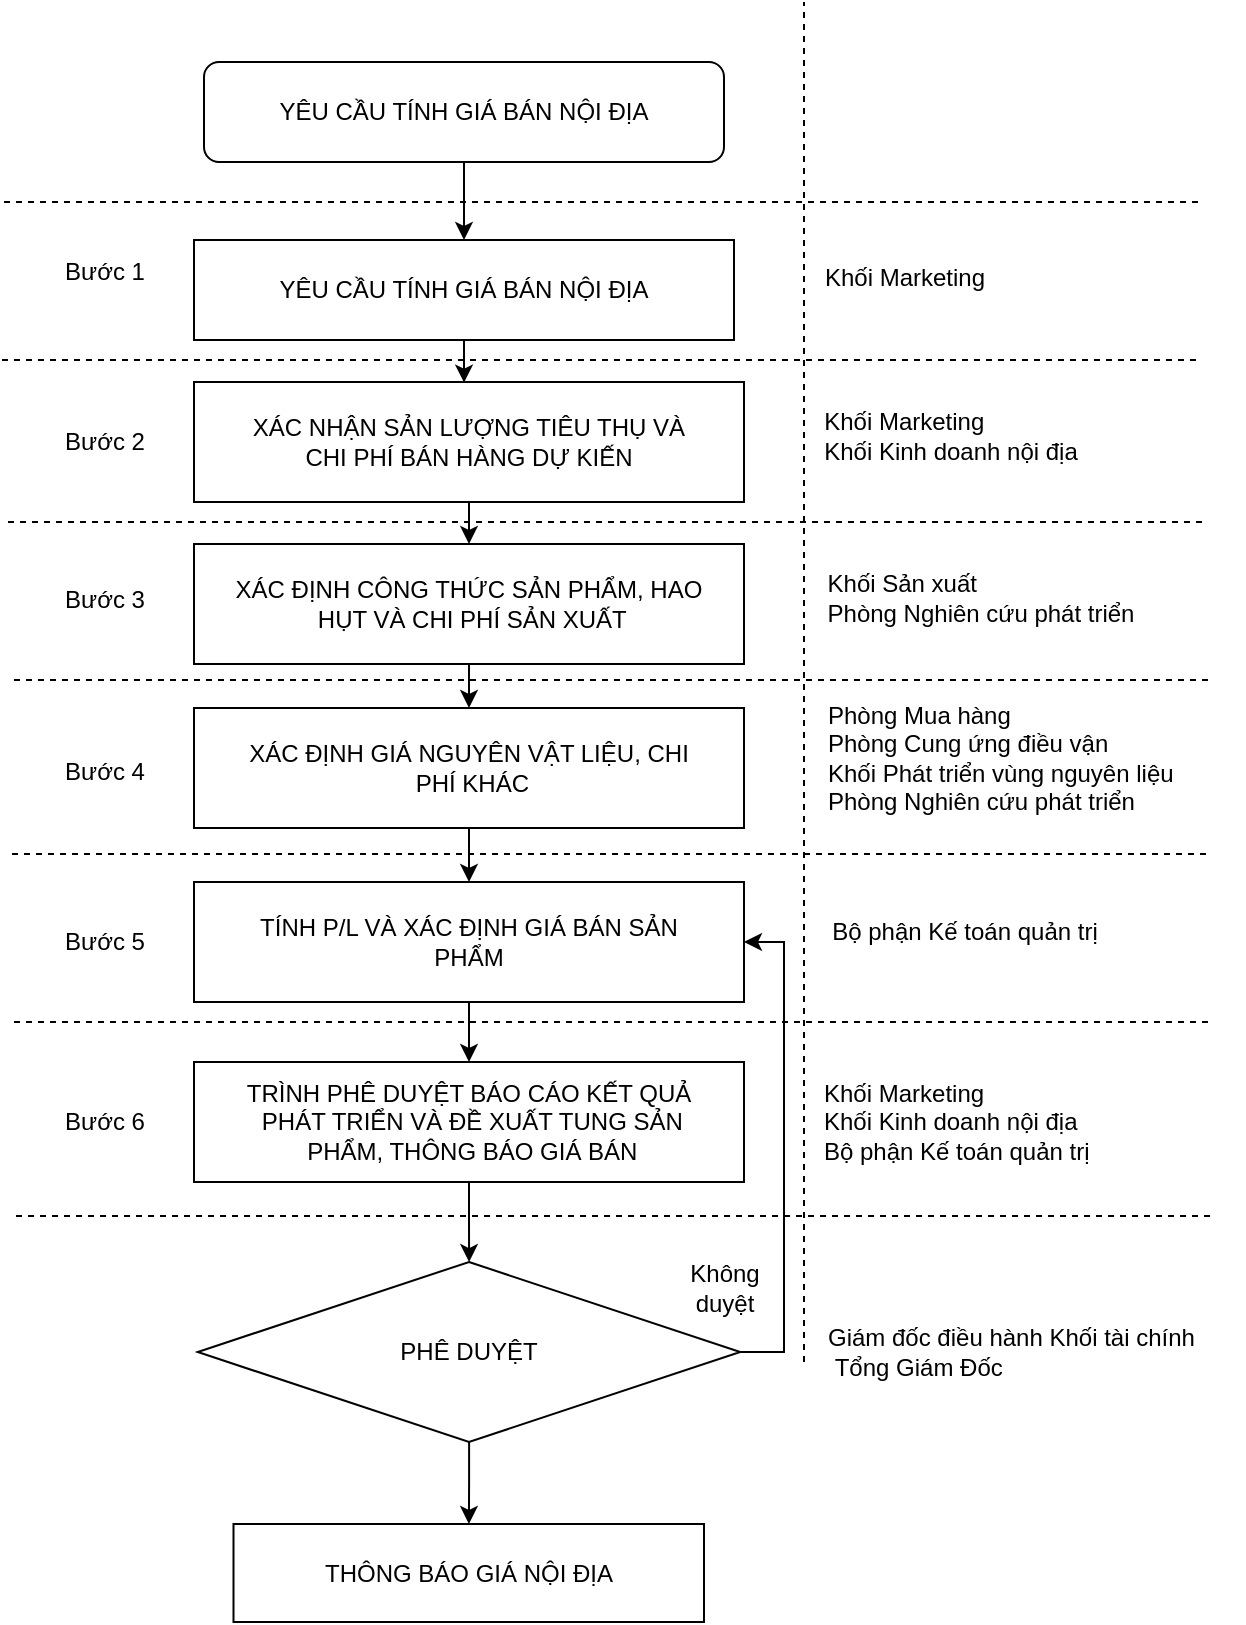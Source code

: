 <mxfile version="21.6.5" type="github">
  <diagram name="Page-1" id="uvOndeWruvvvZR6Uw-0f">
    <mxGraphModel dx="932" dy="966" grid="1" gridSize="10" guides="1" tooltips="1" connect="1" arrows="1" fold="1" page="1" pageScale="1" pageWidth="850" pageHeight="1100" math="0" shadow="0">
      <root>
        <mxCell id="0" />
        <mxCell id="1" parent="0" />
        <mxCell id="GvguotKBurzhwI0lxC1s-3" style="rounded=0;orthogonalLoop=1;jettySize=auto;html=1;entryX=0.5;entryY=0;entryDx=0;entryDy=0;" parent="1" source="GvguotKBurzhwI0lxC1s-1" target="GvguotKBurzhwI0lxC1s-2" edge="1">
          <mxGeometry relative="1" as="geometry" />
        </mxCell>
        <mxCell id="GvguotKBurzhwI0lxC1s-1" value="YÊU CẦU TÍNH GIÁ BÁN NỘI ĐỊA" style="rounded=1;whiteSpace=wrap;html=1;" parent="1" vertex="1">
          <mxGeometry x="310" y="70" width="260" height="50" as="geometry" />
        </mxCell>
        <mxCell id="GvguotKBurzhwI0lxC1s-9" style="edgeStyle=orthogonalEdgeStyle;rounded=0;orthogonalLoop=1;jettySize=auto;html=1;entryX=0.491;entryY=0.005;entryDx=0;entryDy=0;entryPerimeter=0;" parent="1" source="GvguotKBurzhwI0lxC1s-2" target="GvguotKBurzhwI0lxC1s-8" edge="1">
          <mxGeometry relative="1" as="geometry" />
        </mxCell>
        <mxCell id="GvguotKBurzhwI0lxC1s-2" value="YÊU CẦU TÍNH GIÁ BÁN NỘI ĐỊA" style="rounded=0;whiteSpace=wrap;html=1;" parent="1" vertex="1">
          <mxGeometry x="305" y="159" width="270" height="50" as="geometry" />
        </mxCell>
        <mxCell id="GvguotKBurzhwI0lxC1s-7" value="Bước 1" style="text;html=1;align=center;verticalAlign=middle;resizable=0;points=[];autosize=1;strokeColor=none;fillColor=none;" parent="1" vertex="1">
          <mxGeometry x="230" y="160" width="60" height="30" as="geometry" />
        </mxCell>
        <mxCell id="GvguotKBurzhwI0lxC1s-18" value="" style="edgeStyle=orthogonalEdgeStyle;rounded=0;orthogonalLoop=1;jettySize=auto;html=1;" parent="1" source="GvguotKBurzhwI0lxC1s-8" target="GvguotKBurzhwI0lxC1s-17" edge="1">
          <mxGeometry relative="1" as="geometry" />
        </mxCell>
        <mxCell id="GvguotKBurzhwI0lxC1s-8" value="XÁC NHẬN SẢN LƯỢNG TIÊU THỤ VÀ &lt;br&gt;CHI PHÍ BÁN HÀNG DỰ KIẾN" style="rounded=0;whiteSpace=wrap;html=1;" parent="1" vertex="1">
          <mxGeometry x="305" y="230" width="275" height="60" as="geometry" />
        </mxCell>
        <mxCell id="GvguotKBurzhwI0lxC1s-10" value="Bước 2" style="text;html=1;align=center;verticalAlign=middle;resizable=0;points=[];autosize=1;strokeColor=none;fillColor=none;" parent="1" vertex="1">
          <mxGeometry x="230" y="245" width="60" height="30" as="geometry" />
        </mxCell>
        <mxCell id="GvguotKBurzhwI0lxC1s-11" value="Khối Marketing" style="text;html=1;align=center;verticalAlign=middle;resizable=0;points=[];autosize=1;strokeColor=none;fillColor=none;" parent="1" vertex="1">
          <mxGeometry x="610" y="163" width="100" height="30" as="geometry" />
        </mxCell>
        <mxCell id="GvguotKBurzhwI0lxC1s-12" value="&lt;div style=&quot;text-align: left;&quot;&gt;&lt;span style=&quot;background-color: initial;&quot;&gt;Khối Marketing&amp;nbsp;&lt;/span&gt;&lt;/div&gt;Khối Kinh doanh nội địa" style="text;html=1;align=center;verticalAlign=middle;resizable=0;points=[];autosize=1;strokeColor=none;fillColor=none;" parent="1" vertex="1">
          <mxGeometry x="608" y="237" width="150" height="40" as="geometry" />
        </mxCell>
        <mxCell id="GvguotKBurzhwI0lxC1s-13" value="" style="endArrow=none;dashed=1;html=1;rounded=0;" parent="1" edge="1">
          <mxGeometry width="50" height="50" relative="1" as="geometry">
            <mxPoint x="610" y="720" as="sourcePoint" />
            <mxPoint x="610" y="40" as="targetPoint" />
          </mxGeometry>
        </mxCell>
        <mxCell id="GvguotKBurzhwI0lxC1s-14" value="" style="endArrow=none;dashed=1;html=1;rounded=0;" parent="1" edge="1">
          <mxGeometry width="50" height="50" relative="1" as="geometry">
            <mxPoint x="210" y="140" as="sourcePoint" />
            <mxPoint x="810" y="140" as="targetPoint" />
          </mxGeometry>
        </mxCell>
        <mxCell id="GvguotKBurzhwI0lxC1s-16" value="" style="endArrow=none;dashed=1;html=1;rounded=0;" parent="1" edge="1">
          <mxGeometry width="50" height="50" relative="1" as="geometry">
            <mxPoint x="209" y="219" as="sourcePoint" />
            <mxPoint x="809" y="219" as="targetPoint" />
          </mxGeometry>
        </mxCell>
        <mxCell id="GvguotKBurzhwI0lxC1s-24" value="" style="edgeStyle=orthogonalEdgeStyle;rounded=0;orthogonalLoop=1;jettySize=auto;html=1;" parent="1" source="GvguotKBurzhwI0lxC1s-17" target="GvguotKBurzhwI0lxC1s-23" edge="1">
          <mxGeometry relative="1" as="geometry" />
        </mxCell>
        <mxCell id="GvguotKBurzhwI0lxC1s-17" value="XÁC ĐỊNH CÔNG THỨC SẢN PHẨM, HAO&lt;br&gt;&amp;nbsp;HỤT VÀ CHI PHÍ SẢN XUẤT" style="whiteSpace=wrap;html=1;rounded=0;" parent="1" vertex="1">
          <mxGeometry x="305" y="311" width="275" height="60" as="geometry" />
        </mxCell>
        <mxCell id="GvguotKBurzhwI0lxC1s-19" value="Bước 3" style="text;html=1;align=center;verticalAlign=middle;resizable=0;points=[];autosize=1;strokeColor=none;fillColor=none;" parent="1" vertex="1">
          <mxGeometry x="230" y="324" width="60" height="30" as="geometry" />
        </mxCell>
        <mxCell id="GvguotKBurzhwI0lxC1s-20" value="&lt;div style=&quot;text-align: left;&quot;&gt;&lt;span style=&quot;background-color: initial;&quot;&gt;Khối Sản xuất&amp;nbsp;&lt;/span&gt;&lt;/div&gt;Phòng Nghiên cứu phát triển" style="text;html=1;align=center;verticalAlign=middle;resizable=0;points=[];autosize=1;strokeColor=none;fillColor=none;" parent="1" vertex="1">
          <mxGeometry x="608" y="318" width="180" height="40" as="geometry" />
        </mxCell>
        <mxCell id="GvguotKBurzhwI0lxC1s-22" value="" style="endArrow=none;dashed=1;html=1;rounded=0;" parent="1" edge="1">
          <mxGeometry width="50" height="50" relative="1" as="geometry">
            <mxPoint x="212" y="300" as="sourcePoint" />
            <mxPoint x="812" y="300" as="targetPoint" />
          </mxGeometry>
        </mxCell>
        <mxCell id="GvguotKBurzhwI0lxC1s-29" value="" style="edgeStyle=orthogonalEdgeStyle;rounded=0;orthogonalLoop=1;jettySize=auto;html=1;" parent="1" source="GvguotKBurzhwI0lxC1s-23" target="GvguotKBurzhwI0lxC1s-28" edge="1">
          <mxGeometry relative="1" as="geometry" />
        </mxCell>
        <mxCell id="GvguotKBurzhwI0lxC1s-23" value="XÁC ĐỊNH GIÁ NGUYÊN VẬT LIỆU, CHI&lt;br&gt;&amp;nbsp;PHÍ KHÁC" style="whiteSpace=wrap;html=1;rounded=0;" parent="1" vertex="1">
          <mxGeometry x="305" y="393" width="275" height="60" as="geometry" />
        </mxCell>
        <mxCell id="GvguotKBurzhwI0lxC1s-25" value="Bước 4" style="text;html=1;align=center;verticalAlign=middle;resizable=0;points=[];autosize=1;strokeColor=none;fillColor=none;" parent="1" vertex="1">
          <mxGeometry x="230" y="410" width="60" height="30" as="geometry" />
        </mxCell>
        <mxCell id="GvguotKBurzhwI0lxC1s-26" value="Phòng Mua hàng&lt;br&gt;Phòng Cung ứng điều vận&lt;br&gt;Khối Phát triển vùng nguyên liệu&lt;br&gt;&lt;div style=&quot;&quot;&gt;&lt;span style=&quot;background-color: initial;&quot;&gt;Phòng Nghiên cứu phát triển&lt;/span&gt;&lt;/div&gt;" style="text;html=1;align=left;verticalAlign=middle;resizable=0;points=[];autosize=1;strokeColor=none;fillColor=none;" parent="1" vertex="1">
          <mxGeometry x="620" y="383" width="200" height="70" as="geometry" />
        </mxCell>
        <mxCell id="GvguotKBurzhwI0lxC1s-27" value="" style="endArrow=none;dashed=1;html=1;rounded=0;" parent="1" edge="1">
          <mxGeometry width="50" height="50" relative="1" as="geometry">
            <mxPoint x="215" y="379" as="sourcePoint" />
            <mxPoint x="815" y="379" as="targetPoint" />
          </mxGeometry>
        </mxCell>
        <mxCell id="CQG0Qame6z4N-5B0I-5C-4" value="" style="edgeStyle=orthogonalEdgeStyle;rounded=0;orthogonalLoop=1;jettySize=auto;html=1;" edge="1" parent="1" source="GvguotKBurzhwI0lxC1s-28" target="CQG0Qame6z4N-5B0I-5C-3">
          <mxGeometry relative="1" as="geometry" />
        </mxCell>
        <mxCell id="GvguotKBurzhwI0lxC1s-28" value="TÍNH P/L VÀ XÁC ĐỊNH GIÁ BÁN SẢN &lt;br&gt;PHẨM" style="whiteSpace=wrap;html=1;rounded=0;" parent="1" vertex="1">
          <mxGeometry x="305" y="480" width="275" height="60" as="geometry" />
        </mxCell>
        <mxCell id="CQG0Qame6z4N-5B0I-5C-1" value="Bước 5" style="text;html=1;align=center;verticalAlign=middle;resizable=0;points=[];autosize=1;strokeColor=none;fillColor=none;" vertex="1" parent="1">
          <mxGeometry x="230" y="495" width="60" height="30" as="geometry" />
        </mxCell>
        <mxCell id="CQG0Qame6z4N-5B0I-5C-2" value="Bộ phận Kế toán quản trị" style="text;html=1;align=center;verticalAlign=middle;resizable=0;points=[];autosize=1;strokeColor=none;fillColor=none;" vertex="1" parent="1">
          <mxGeometry x="610" y="490" width="160" height="30" as="geometry" />
        </mxCell>
        <mxCell id="CQG0Qame6z4N-5B0I-5C-10" value="" style="edgeStyle=orthogonalEdgeStyle;rounded=0;orthogonalLoop=1;jettySize=auto;html=1;" edge="1" parent="1" source="CQG0Qame6z4N-5B0I-5C-3" target="CQG0Qame6z4N-5B0I-5C-9">
          <mxGeometry relative="1" as="geometry" />
        </mxCell>
        <mxCell id="CQG0Qame6z4N-5B0I-5C-3" value="TRÌNH PHÊ DUYỆT BÁO CÁO KẾT QUẢ&lt;br&gt;&amp;nbsp;PHÁT TRIỂN VÀ ĐỀ XUẤT TUNG SẢN&lt;br&gt;&amp;nbsp;PHẨM, THÔNG BÁO GIÁ BÁN" style="whiteSpace=wrap;html=1;rounded=0;" vertex="1" parent="1">
          <mxGeometry x="305" y="570" width="275" height="60" as="geometry" />
        </mxCell>
        <mxCell id="CQG0Qame6z4N-5B0I-5C-5" value="" style="endArrow=none;dashed=1;html=1;rounded=0;" edge="1" parent="1">
          <mxGeometry width="50" height="50" relative="1" as="geometry">
            <mxPoint x="214" y="466" as="sourcePoint" />
            <mxPoint x="814" y="466" as="targetPoint" />
          </mxGeometry>
        </mxCell>
        <mxCell id="CQG0Qame6z4N-5B0I-5C-6" value="Bước 6" style="text;html=1;align=center;verticalAlign=middle;resizable=0;points=[];autosize=1;strokeColor=none;fillColor=none;" vertex="1" parent="1">
          <mxGeometry x="230" y="585" width="60" height="30" as="geometry" />
        </mxCell>
        <mxCell id="CQG0Qame6z4N-5B0I-5C-7" value="Khối Marketing&lt;br&gt;Khối Kinh doanh nội địa&lt;br&gt;Bộ phận Kế toán quản trị" style="text;html=1;align=left;verticalAlign=middle;resizable=0;points=[];autosize=1;strokeColor=none;fillColor=none;" vertex="1" parent="1">
          <mxGeometry x="618" y="570" width="160" height="60" as="geometry" />
        </mxCell>
        <mxCell id="CQG0Qame6z4N-5B0I-5C-8" value="" style="endArrow=none;dashed=1;html=1;rounded=0;" edge="1" parent="1">
          <mxGeometry width="50" height="50" relative="1" as="geometry">
            <mxPoint x="215" y="550" as="sourcePoint" />
            <mxPoint x="815" y="550" as="targetPoint" />
          </mxGeometry>
        </mxCell>
        <mxCell id="CQG0Qame6z4N-5B0I-5C-11" style="edgeStyle=orthogonalEdgeStyle;rounded=0;orthogonalLoop=1;jettySize=auto;html=1;entryX=1;entryY=0.5;entryDx=0;entryDy=0;" edge="1" parent="1" source="CQG0Qame6z4N-5B0I-5C-9" target="GvguotKBurzhwI0lxC1s-28">
          <mxGeometry relative="1" as="geometry">
            <Array as="points">
              <mxPoint x="600" y="715" />
              <mxPoint x="600" y="510" />
            </Array>
          </mxGeometry>
        </mxCell>
        <mxCell id="CQG0Qame6z4N-5B0I-5C-17" value="" style="edgeStyle=orthogonalEdgeStyle;rounded=0;orthogonalLoop=1;jettySize=auto;html=1;" edge="1" parent="1" source="CQG0Qame6z4N-5B0I-5C-9" target="CQG0Qame6z4N-5B0I-5C-16">
          <mxGeometry relative="1" as="geometry" />
        </mxCell>
        <mxCell id="CQG0Qame6z4N-5B0I-5C-9" value="PHÊ DUYỆT" style="rhombus;whiteSpace=wrap;html=1;rounded=0;" vertex="1" parent="1">
          <mxGeometry x="306.88" y="670" width="271.25" height="90" as="geometry" />
        </mxCell>
        <mxCell id="CQG0Qame6z4N-5B0I-5C-13" value="" style="endArrow=none;dashed=1;html=1;rounded=0;" edge="1" parent="1">
          <mxGeometry width="50" height="50" relative="1" as="geometry">
            <mxPoint x="216" y="647" as="sourcePoint" />
            <mxPoint x="816" y="647" as="targetPoint" />
          </mxGeometry>
        </mxCell>
        <mxCell id="CQG0Qame6z4N-5B0I-5C-14" value="Không&lt;br&gt;duyệt" style="text;html=1;align=center;verticalAlign=middle;resizable=0;points=[];autosize=1;strokeColor=none;fillColor=none;" vertex="1" parent="1">
          <mxGeometry x="540" y="663" width="60" height="40" as="geometry" />
        </mxCell>
        <mxCell id="CQG0Qame6z4N-5B0I-5C-15" value="Giám đốc điều hành Khối tài chính&lt;br&gt;&amp;nbsp;Tổng Giám Đốc&amp;nbsp;" style="text;html=1;align=left;verticalAlign=middle;resizable=0;points=[];autosize=1;strokeColor=none;fillColor=none;" vertex="1" parent="1">
          <mxGeometry x="620" y="695" width="210" height="40" as="geometry" />
        </mxCell>
        <mxCell id="CQG0Qame6z4N-5B0I-5C-16" value="THÔNG BÁO GIÁ NỘI ĐỊA" style="whiteSpace=wrap;html=1;rounded=0;" vertex="1" parent="1">
          <mxGeometry x="324.75" y="801" width="235.25" height="49" as="geometry" />
        </mxCell>
      </root>
    </mxGraphModel>
  </diagram>
</mxfile>
